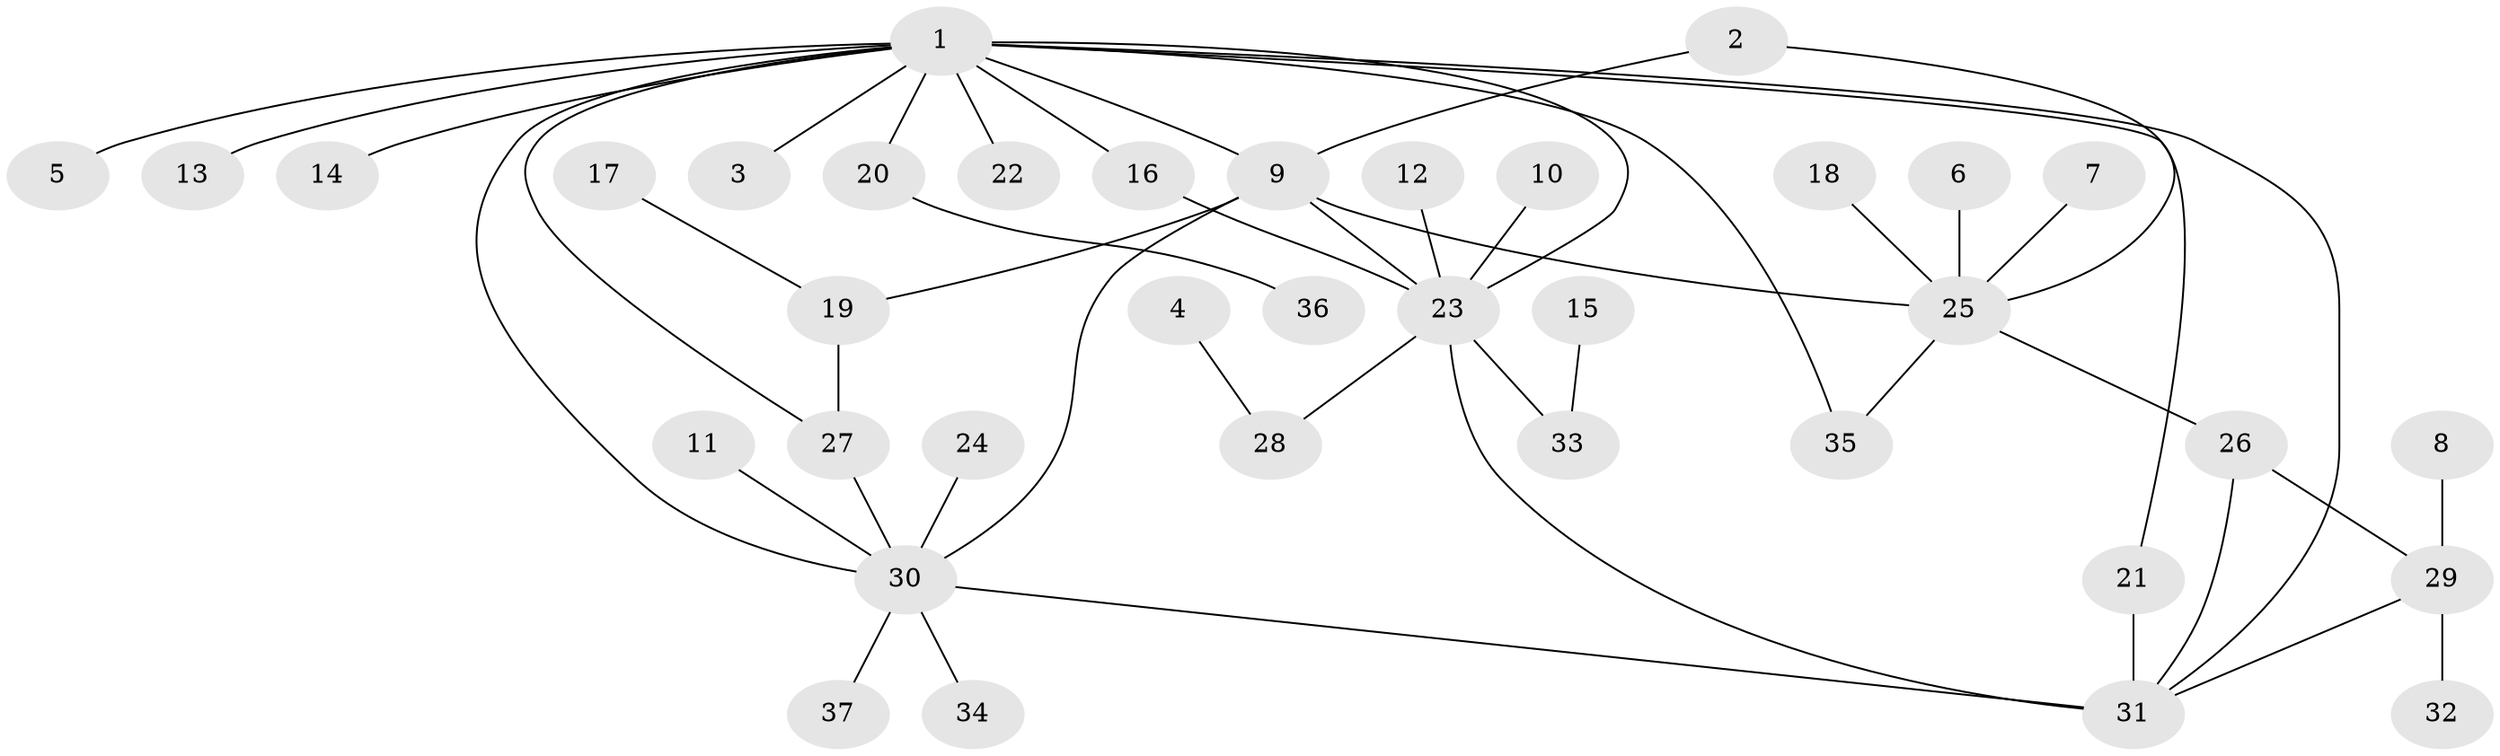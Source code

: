 // original degree distribution, {5: 0.06756756756756757, 7: 0.05405405405405406, 10: 0.013513513513513514, 3: 0.05405405405405406, 2: 0.1891891891891892, 9: 0.013513513513513514, 6: 0.02702702702702703, 1: 0.5405405405405406, 4: 0.04054054054054054}
// Generated by graph-tools (version 1.1) at 2025/26/03/09/25 03:26:40]
// undirected, 37 vertices, 48 edges
graph export_dot {
graph [start="1"]
  node [color=gray90,style=filled];
  1;
  2;
  3;
  4;
  5;
  6;
  7;
  8;
  9;
  10;
  11;
  12;
  13;
  14;
  15;
  16;
  17;
  18;
  19;
  20;
  21;
  22;
  23;
  24;
  25;
  26;
  27;
  28;
  29;
  30;
  31;
  32;
  33;
  34;
  35;
  36;
  37;
  1 -- 3 [weight=1.0];
  1 -- 5 [weight=1.0];
  1 -- 9 [weight=1.0];
  1 -- 13 [weight=1.0];
  1 -- 14 [weight=1.0];
  1 -- 16 [weight=1.0];
  1 -- 20 [weight=1.0];
  1 -- 21 [weight=1.0];
  1 -- 22 [weight=1.0];
  1 -- 23 [weight=1.0];
  1 -- 27 [weight=1.0];
  1 -- 30 [weight=1.0];
  1 -- 31 [weight=1.0];
  1 -- 35 [weight=1.0];
  2 -- 9 [weight=1.0];
  2 -- 25 [weight=1.0];
  4 -- 28 [weight=1.0];
  6 -- 25 [weight=1.0];
  7 -- 25 [weight=1.0];
  8 -- 29 [weight=1.0];
  9 -- 19 [weight=1.0];
  9 -- 23 [weight=1.0];
  9 -- 25 [weight=1.0];
  9 -- 30 [weight=1.0];
  10 -- 23 [weight=1.0];
  11 -- 30 [weight=1.0];
  12 -- 23 [weight=1.0];
  15 -- 33 [weight=1.0];
  16 -- 23 [weight=1.0];
  17 -- 19 [weight=1.0];
  18 -- 25 [weight=1.0];
  19 -- 27 [weight=1.0];
  20 -- 36 [weight=1.0];
  21 -- 31 [weight=1.0];
  23 -- 28 [weight=1.0];
  23 -- 31 [weight=1.0];
  23 -- 33 [weight=1.0];
  24 -- 30 [weight=1.0];
  25 -- 26 [weight=1.0];
  25 -- 35 [weight=1.0];
  26 -- 29 [weight=1.0];
  26 -- 31 [weight=1.0];
  27 -- 30 [weight=2.0];
  29 -- 31 [weight=1.0];
  29 -- 32 [weight=1.0];
  30 -- 31 [weight=2.0];
  30 -- 34 [weight=1.0];
  30 -- 37 [weight=1.0];
}
